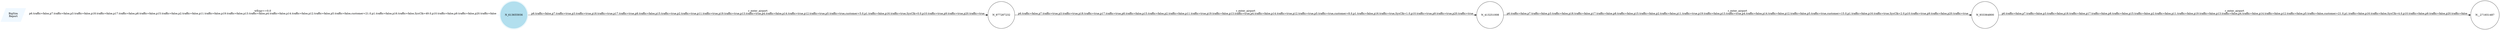 digraph reaction_graph {
   rankdir=LR;
   Node [shape = circle];
   BigSim_Report [shape = parallelogram color = aliceblue style=filled label="BigSim
Report"];
BigSim_Report -> N_613655936[color = aliceblue label = "wExpr==0.0
p6.traffic=false,p7.traffic=false,p3.traffic=false,p18.traffic=false,p17.traffic=false,p8.traffic=false,p15.traffic=false,p2.traffic=false,p11.traffic=false,p19.traffic=false,p13.traffic=false,p4.traffic=false,p14.traffic=false,p12.traffic=false,p5.traffic=false,customer=21.0,p1.traffic=false,p16.traffic=false,SysClk=49.0,p10.traffic=false,p9.traffic=false,p20.traffic=false"];
 N_613655936
 [shape=circle, color=lightblue2, style=filled];
N_933364800[ label="N_933364800"];
 N_933364800 -> N__271651487[ label = "r_enter_airport
p6.traffic=false,p7.traffic=false,p3.traffic=false,p18.traffic=false,p17.traffic=false,p8.traffic=false,p15.traffic=false,p2.traffic=false,p11.traffic=false,p19.traffic=false,p13.traffic=false,p4.traffic=false,p14.traffic=false,p12.traffic=false,p5.traffic=false,customer=21.0,p1.traffic=false,p16.traffic=false,SysClk=4.0,p10.traffic=false,p9.traffic=false,p20.traffic=false
"];
N_413251008[ label="N_413251008"];
 N_413251008 -> N_933364800[ label = "r_enter_airport
p6.traffic=false,p7.traffic=false,p3.traffic=false,p18.traffic=false,p17.traffic=false,p8.traffic=false,p15.traffic=false,p2.traffic=false,p11.traffic=true,p19.traffic=false,p13.traffic=true,p4.traffic=false,p14.traffic=false,p12.traffic=false,p5.traffic=true,customer=15.0,p1.traffic=false,p16.traffic=true,SysClk=2.0,p10.traffic=true,p9.traffic=false,p20.traffic=true
"];
N_613655936[ shape = doublecircle, color=lightblue2, style=filled, label="N_613655936"];
 N_613655936 -> N_977287232[ label = "r_enter_airport
p6.traffic=false,p7.traffic=true,p3.traffic=true,p18.traffic=true,p17.traffic=true,p8.traffic=false,p15.traffic=true,p2.traffic=true,p11.traffic=true,p19.traffic=true,p13.traffic=true,p4.traffic=false,p14.traffic=true,p12.traffic=true,p5.traffic=true,customer=5.0,p1.traffic=false,p16.traffic=true,SysClk=0.0,p10.traffic=true,p9.traffic=true,p20.traffic=true
"];
N__271651487[ label="N__271651487"];
N_977287232[ label="N_977287232"];
 N_977287232 -> N_413251008[ label = "r_enter_airport
p6.traffic=false,p7.traffic=true,p3.traffic=true,p18.traffic=true,p17.traffic=true,p8.traffic=false,p15.traffic=false,p2.traffic=false,p11.traffic=true,p19.traffic=false,p13.traffic=true,p4.traffic=false,p14.traffic=true,p12.traffic=true,p5.traffic=true,customer=8.0,p1.traffic=false,p16.traffic=true,SysClk=1.0,p10.traffic=true,p9.traffic=true,p20.traffic=true
"];
}
